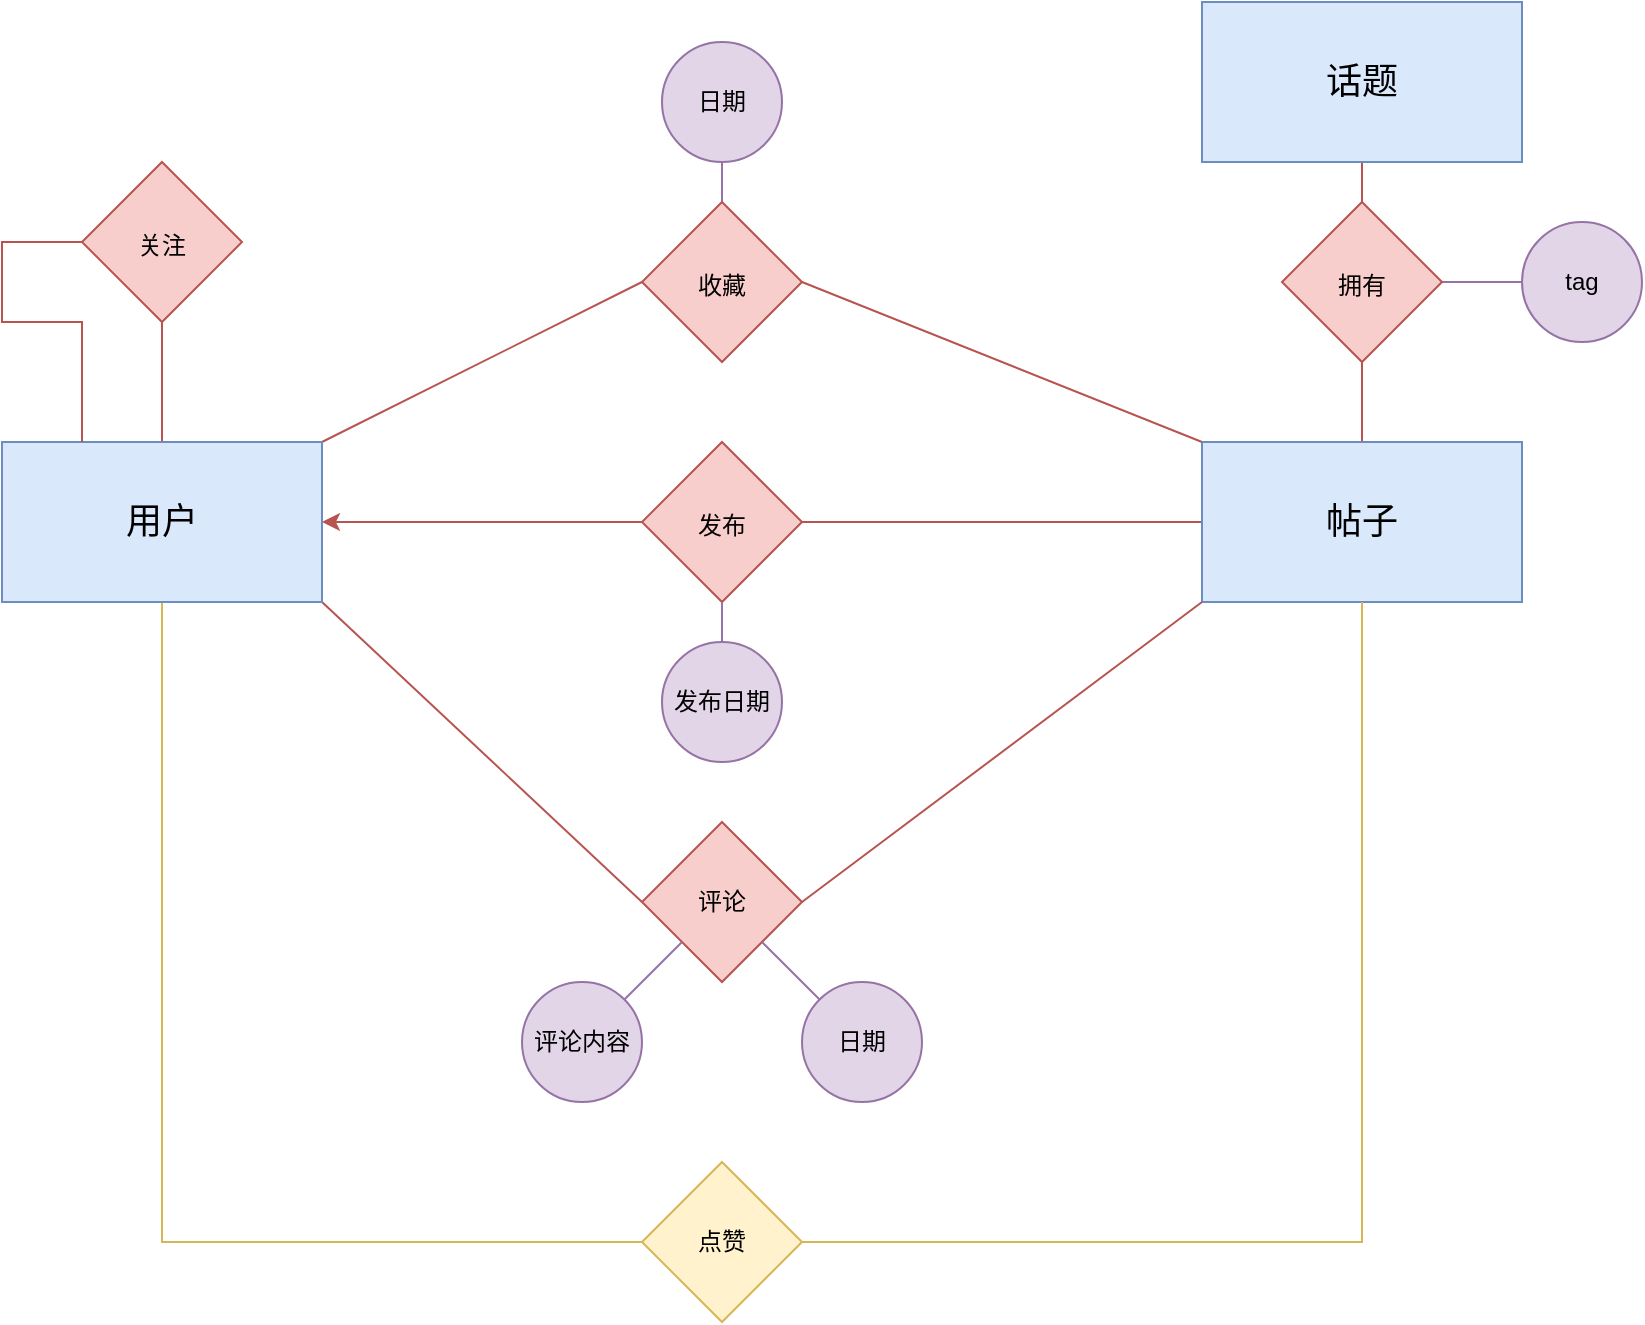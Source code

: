 <mxfile version="21.3.2" type="github">
  <diagram name="Page-1" id="42789a77-a242-8287-6e28-9cd8cfd52e62">
    <mxGraphModel dx="1950" dy="1145" grid="1" gridSize="10" guides="1" tooltips="1" connect="1" arrows="1" fold="1" page="1" pageScale="1" pageWidth="1100" pageHeight="850" background="none" math="0" shadow="0">
      <root>
        <mxCell id="0" />
        <mxCell id="1" parent="0" />
        <mxCell id="ZiD4bpsWM2vaAbMM09D3-5" value="" style="rounded=0;orthogonalLoop=1;jettySize=auto;html=1;strokeColor=#b85450;fontColor=#143642;fillColor=#f8cecc;endArrow=none;endFill=0;entryX=0;entryY=0.5;entryDx=0;entryDy=0;strokeWidth=1;" parent="1" source="ZiD4bpsWM2vaAbMM09D3-3" target="ZiD4bpsWM2vaAbMM09D3-16" edge="1">
          <mxGeometry relative="1" as="geometry">
            <mxPoint x="610.0" y="380" as="targetPoint" />
          </mxGeometry>
        </mxCell>
        <mxCell id="ZiD4bpsWM2vaAbMM09D3-4" value="" style="edgeStyle=orthogonalEdgeStyle;rounded=0;orthogonalLoop=1;jettySize=auto;html=1;strokeColor=#b85450;fontColor=#143642;fillColor=#f8cecc;entryX=1;entryY=0.5;entryDx=0;entryDy=0;strokeWidth=1;" parent="1" source="ZiD4bpsWM2vaAbMM09D3-3" target="ZiD4bpsWM2vaAbMM09D3-14" edge="1">
          <mxGeometry relative="1" as="geometry">
            <mxPoint x="310" y="380" as="targetPoint" />
            <Array as="points" />
          </mxGeometry>
        </mxCell>
        <mxCell id="ZiD4bpsWM2vaAbMM09D3-12" value="" style="edgeStyle=orthogonalEdgeStyle;rounded=0;orthogonalLoop=1;jettySize=auto;html=1;strokeColor=#b85450;fontColor=#143642;fillColor=#f8cecc;exitX=0.5;exitY=0;exitDx=0;exitDy=0;endArrow=none;endFill=0;strokeWidth=1;" parent="1" source="ZiD4bpsWM2vaAbMM09D3-16" target="ZiD4bpsWM2vaAbMM09D3-11" edge="1">
          <mxGeometry relative="1" as="geometry">
            <mxPoint x="680" y="430" as="sourcePoint" />
          </mxGeometry>
        </mxCell>
        <mxCell id="ZiD4bpsWM2vaAbMM09D3-13" value="" style="edgeStyle=orthogonalEdgeStyle;rounded=0;orthogonalLoop=1;jettySize=auto;html=1;strokeColor=#b85450;fontColor=#143642;fillColor=#f8cecc;entryX=0.5;entryY=1;entryDx=0;entryDy=0;endArrow=none;endFill=0;exitX=0.5;exitY=0;exitDx=0;exitDy=0;strokeWidth=1;" parent="1" source="ZiD4bpsWM2vaAbMM09D3-11" target="ZiD4bpsWM2vaAbMM09D3-15" edge="1">
          <mxGeometry relative="1" as="geometry">
            <mxPoint x="680" y="680" as="targetPoint" />
          </mxGeometry>
        </mxCell>
        <mxCell id="ZiD4bpsWM2vaAbMM09D3-25" style="rounded=0;orthogonalLoop=1;jettySize=auto;html=1;entryX=0;entryY=0.5;entryDx=0;entryDy=0;strokeColor=#b85450;fontColor=#143642;fillColor=#f8cecc;exitX=1;exitY=1;exitDx=0;exitDy=0;endArrow=none;endFill=0;strokeWidth=1;" parent="1" source="ZiD4bpsWM2vaAbMM09D3-14" target="ZiD4bpsWM2vaAbMM09D3-22" edge="1">
          <mxGeometry relative="1" as="geometry" />
        </mxCell>
        <mxCell id="ZiD4bpsWM2vaAbMM09D3-30" style="rounded=0;orthogonalLoop=1;jettySize=auto;html=1;entryX=0;entryY=0.5;entryDx=0;entryDy=0;strokeColor=#d6b656;fontColor=#143642;fillColor=#fff2cc;exitX=0.5;exitY=1;exitDx=0;exitDy=0;edgeStyle=orthogonalEdgeStyle;endArrow=none;endFill=0;strokeWidth=1;" parent="1" source="ZiD4bpsWM2vaAbMM09D3-14" target="ZiD4bpsWM2vaAbMM09D3-29" edge="1">
          <mxGeometry relative="1" as="geometry" />
        </mxCell>
        <mxCell id="ZiD4bpsWM2vaAbMM09D3-33" style="rounded=0;orthogonalLoop=1;jettySize=auto;html=1;entryX=1;entryY=0;entryDx=0;entryDy=0;strokeColor=#b85450;fontColor=#143642;fillColor=#f8cecc;exitX=0;exitY=0.5;exitDx=0;exitDy=0;endArrow=none;endFill=0;strokeWidth=1;" parent="1" source="ZiD4bpsWM2vaAbMM09D3-32" target="ZiD4bpsWM2vaAbMM09D3-14" edge="1">
          <mxGeometry relative="1" as="geometry" />
        </mxCell>
        <mxCell id="ZiD4bpsWM2vaAbMM09D3-36" style="edgeStyle=orthogonalEdgeStyle;rounded=0;orthogonalLoop=1;jettySize=auto;html=1;entryX=0.5;entryY=1;entryDx=0;entryDy=0;strokeColor=#b85450;fontColor=#143642;fillColor=#f8cecc;endArrow=none;endFill=0;strokeWidth=1;" parent="1" source="ZiD4bpsWM2vaAbMM09D3-14" target="ZiD4bpsWM2vaAbMM09D3-35" edge="1">
          <mxGeometry relative="1" as="geometry" />
        </mxCell>
        <mxCell id="ZiD4bpsWM2vaAbMM09D3-14" value="&lt;font style=&quot;font-size: 18px;&quot;&gt;用户&lt;/font&gt;" style="rounded=0;whiteSpace=wrap;html=1;strokeColor=#6c8ebf;fillColor=#dae8fc;" parent="1" vertex="1">
          <mxGeometry x="190" y="310" width="160" height="80" as="geometry" />
        </mxCell>
        <mxCell id="ZiD4bpsWM2vaAbMM09D3-73" style="edgeStyle=none;shape=connector;rounded=0;orthogonalLoop=1;jettySize=auto;html=1;exitX=1;exitY=0.5;exitDx=0;exitDy=0;entryX=0;entryY=0.5;entryDx=0;entryDy=0;labelBackgroundColor=default;strokeColor=#9673a6;fontFamily=Helvetica;fontSize=11;fontColor=#143642;endArrow=none;endFill=0;fillColor=#e1d5e7;" parent="1" source="ZiD4bpsWM2vaAbMM09D3-11" target="ZiD4bpsWM2vaAbMM09D3-72" edge="1">
          <mxGeometry relative="1" as="geometry" />
        </mxCell>
        <mxCell id="ZiD4bpsWM2vaAbMM09D3-15" value="话题" style="rounded=0;whiteSpace=wrap;html=1;strokeColor=#6c8ebf;fillColor=#dae8fc;fontSize=18;" parent="1" vertex="1">
          <mxGeometry x="790" y="90" width="160" height="80" as="geometry" />
        </mxCell>
        <mxCell id="ZiD4bpsWM2vaAbMM09D3-16" value="帖子" style="rounded=0;whiteSpace=wrap;html=1;strokeColor=#6c8ebf;fillColor=#dae8fc;fontSize=18;" parent="1" vertex="1">
          <mxGeometry x="790" y="310" width="160" height="80" as="geometry" />
        </mxCell>
        <mxCell id="ZiD4bpsWM2vaAbMM09D3-26" style="rounded=0;orthogonalLoop=1;jettySize=auto;html=1;entryX=0;entryY=1;entryDx=0;entryDy=0;strokeColor=#b85450;fontColor=#143642;fillColor=#f8cecc;exitX=1;exitY=0.5;exitDx=0;exitDy=0;strokeWidth=1;endArrow=none;endFill=0;" parent="1" source="ZiD4bpsWM2vaAbMM09D3-22" target="ZiD4bpsWM2vaAbMM09D3-16" edge="1">
          <mxGeometry relative="1" as="geometry" />
        </mxCell>
        <mxCell id="ZiD4bpsWM2vaAbMM09D3-31" style="edgeStyle=orthogonalEdgeStyle;rounded=0;orthogonalLoop=1;jettySize=auto;html=1;entryX=0.5;entryY=1;entryDx=0;entryDy=0;strokeColor=#d6b656;fontColor=#143642;fillColor=#fff2cc;endArrow=none;endFill=0;strokeWidth=1;" parent="1" source="ZiD4bpsWM2vaAbMM09D3-29" target="ZiD4bpsWM2vaAbMM09D3-16" edge="1">
          <mxGeometry relative="1" as="geometry" />
        </mxCell>
        <mxCell id="ZiD4bpsWM2vaAbMM09D3-34" style="rounded=0;orthogonalLoop=1;jettySize=auto;html=1;entryX=0;entryY=0;entryDx=0;entryDy=0;strokeColor=#b85450;fontColor=#143642;fillColor=#f8cecc;exitX=1;exitY=0.5;exitDx=0;exitDy=0;endArrow=none;endFill=0;strokeWidth=1;" parent="1" source="ZiD4bpsWM2vaAbMM09D3-32" target="ZiD4bpsWM2vaAbMM09D3-16" edge="1">
          <mxGeometry relative="1" as="geometry" />
        </mxCell>
        <mxCell id="ZiD4bpsWM2vaAbMM09D3-37" style="edgeStyle=orthogonalEdgeStyle;rounded=0;orthogonalLoop=1;jettySize=auto;html=1;entryX=0.25;entryY=0;entryDx=0;entryDy=0;strokeColor=#b85450;fontColor=#143642;fillColor=#f8cecc;exitX=0;exitY=0.5;exitDx=0;exitDy=0;endArrow=none;endFill=0;strokeWidth=1;" parent="1" source="ZiD4bpsWM2vaAbMM09D3-35" target="ZiD4bpsWM2vaAbMM09D3-14" edge="1">
          <mxGeometry relative="1" as="geometry">
            <Array as="points">
              <mxPoint x="190" y="210" />
              <mxPoint x="190" y="250" />
              <mxPoint x="230" y="250" />
            </Array>
          </mxGeometry>
        </mxCell>
        <mxCell id="ZiD4bpsWM2vaAbMM09D3-3" value="&lt;font style=&quot;font-size: 12px;&quot;&gt;发布&lt;/font&gt;" style="rhombus;whiteSpace=wrap;html=1;fontSize=18;fillColor=#f8cecc;strokeColor=#b85450;labelBackgroundColor=none;" parent="1" vertex="1">
          <mxGeometry x="510" y="310" width="80" height="80" as="geometry" />
        </mxCell>
        <mxCell id="ZiD4bpsWM2vaAbMM09D3-11" value="&lt;font style=&quot;font-size: 12px;&quot;&gt;拥有&lt;/font&gt;" style="rhombus;whiteSpace=wrap;html=1;fontSize=18;fillColor=#f8cecc;strokeColor=#b85450;labelBackgroundColor=none;" parent="1" vertex="1">
          <mxGeometry x="830" y="190" width="80" height="80" as="geometry" />
        </mxCell>
        <mxCell id="ZiD4bpsWM2vaAbMM09D3-22" value="评论" style="rhombus;whiteSpace=wrap;html=1;fontSize=12;fillColor=#f8cecc;strokeColor=#b85450;labelBackgroundColor=none;" parent="1" vertex="1">
          <mxGeometry x="510" y="500" width="80" height="80" as="geometry" />
        </mxCell>
        <mxCell id="ZiD4bpsWM2vaAbMM09D3-29" value="点赞" style="rhombus;whiteSpace=wrap;html=1;fontSize=12;fillColor=#fff2cc;strokeColor=#d6b656;labelBackgroundColor=none;" parent="1" vertex="1">
          <mxGeometry x="510" y="670" width="80" height="80" as="geometry" />
        </mxCell>
        <mxCell id="ZiD4bpsWM2vaAbMM09D3-83" style="edgeStyle=none;shape=connector;rounded=0;orthogonalLoop=1;jettySize=auto;html=1;exitX=0.5;exitY=0;exitDx=0;exitDy=0;entryX=1;entryY=0.5;entryDx=0;entryDy=0;labelBackgroundColor=default;strokeColor=#9673a6;fontFamily=Helvetica;fontSize=11;fontColor=#143642;endArrow=none;endFill=0;fillColor=#e1d5e7;" parent="1" source="ZiD4bpsWM2vaAbMM09D3-32" target="ZiD4bpsWM2vaAbMM09D3-81" edge="1">
          <mxGeometry relative="1" as="geometry" />
        </mxCell>
        <mxCell id="ZiD4bpsWM2vaAbMM09D3-32" value="&lt;font style=&quot;font-size: 12px;&quot;&gt;收藏&lt;/font&gt;" style="rhombus;whiteSpace=wrap;html=1;fontSize=18;fillColor=#f8cecc;strokeColor=#b85450;labelBackgroundColor=none;" parent="1" vertex="1">
          <mxGeometry x="510" y="190" width="80" height="80" as="geometry" />
        </mxCell>
        <mxCell id="ZiD4bpsWM2vaAbMM09D3-35" value="&lt;font style=&quot;font-size: 12px;&quot;&gt;关注&lt;/font&gt;" style="rhombus;whiteSpace=wrap;html=1;fontSize=18;fillColor=#f8cecc;strokeColor=#b85450;labelBackgroundColor=none;" parent="1" vertex="1">
          <mxGeometry x="230" y="170" width="80" height="80" as="geometry" />
        </mxCell>
        <mxCell id="ZiD4bpsWM2vaAbMM09D3-72" value="tag" style="ellipse;whiteSpace=wrap;html=1;fillColor=#e1d5e7;strokeColor=#9673a6;rounded=0;" parent="1" vertex="1">
          <mxGeometry x="950" y="200" width="60" height="60" as="geometry" />
        </mxCell>
        <mxCell id="ZiD4bpsWM2vaAbMM09D3-81" value="日期" style="ellipse;whiteSpace=wrap;html=1;fillColor=#e1d5e7;strokeColor=#9673a6;rounded=0;direction=south;" parent="1" vertex="1">
          <mxGeometry x="520" y="110" width="60" height="60" as="geometry" />
        </mxCell>
        <mxCell id="ZiD4bpsWM2vaAbMM09D3-88" value="" style="edgeStyle=none;shape=connector;rounded=0;orthogonalLoop=1;jettySize=auto;html=1;labelBackgroundColor=default;strokeColor=#9673a6;fontFamily=Helvetica;fontSize=11;fontColor=#143642;endArrow=none;endFill=0;fillColor=#e1d5e7;exitX=0;exitY=1;exitDx=0;exitDy=0;" parent="1" source="ZiD4bpsWM2vaAbMM09D3-22" target="ZiD4bpsWM2vaAbMM09D3-87" edge="1">
          <mxGeometry relative="1" as="geometry" />
        </mxCell>
        <mxCell id="ZiD4bpsWM2vaAbMM09D3-87" value="评论内容" style="ellipse;whiteSpace=wrap;html=1;fillColor=#e1d5e7;strokeColor=#9673a6;rounded=0;" parent="1" vertex="1">
          <mxGeometry x="450" y="580" width="60" height="60" as="geometry" />
        </mxCell>
        <mxCell id="ZiD4bpsWM2vaAbMM09D3-96" style="edgeStyle=none;shape=connector;rounded=0;orthogonalLoop=1;jettySize=auto;html=1;exitX=0.5;exitY=0;exitDx=0;exitDy=0;entryX=0.5;entryY=1;entryDx=0;entryDy=0;labelBackgroundColor=default;strokeColor=#9673a6;fontFamily=Helvetica;fontSize=11;fontColor=#143642;endArrow=none;endFill=0;fillColor=#e1d5e7;" parent="1" source="ZiD4bpsWM2vaAbMM09D3-94" target="ZiD4bpsWM2vaAbMM09D3-3" edge="1">
          <mxGeometry relative="1" as="geometry" />
        </mxCell>
        <mxCell id="ZiD4bpsWM2vaAbMM09D3-94" value="发布日期" style="ellipse;whiteSpace=wrap;html=1;fillColor=#e1d5e7;strokeColor=#9673a6;rounded=0;" parent="1" vertex="1">
          <mxGeometry x="520" y="410" width="60" height="60" as="geometry" />
        </mxCell>
        <mxCell id="jZQvuZU0Ob5XZZFLL-HX-4" style="edgeStyle=none;shape=connector;rounded=0;orthogonalLoop=1;jettySize=auto;html=1;exitX=0;exitY=0;exitDx=0;exitDy=0;entryX=1;entryY=1;entryDx=0;entryDy=0;labelBackgroundColor=default;strokeColor=#9673a6;fontFamily=Helvetica;fontSize=11;fontColor=#143642;endArrow=none;endFill=0;fillColor=#e1d5e7;" parent="1" source="jZQvuZU0Ob5XZZFLL-HX-1" target="ZiD4bpsWM2vaAbMM09D3-22" edge="1">
          <mxGeometry relative="1" as="geometry" />
        </mxCell>
        <mxCell id="jZQvuZU0Ob5XZZFLL-HX-1" value="日期" style="ellipse;whiteSpace=wrap;html=1;fillColor=#e1d5e7;strokeColor=#9673a6;rounded=0;" parent="1" vertex="1">
          <mxGeometry x="590" y="580" width="60" height="60" as="geometry" />
        </mxCell>
      </root>
    </mxGraphModel>
  </diagram>
</mxfile>
